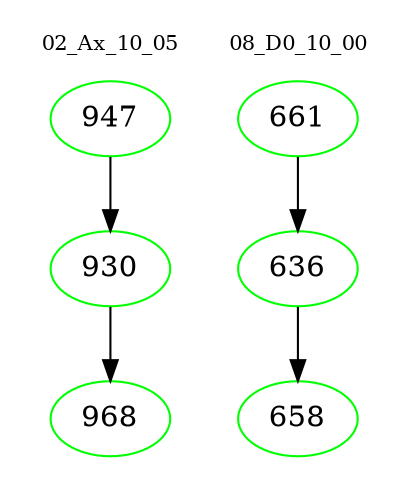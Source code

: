 digraph{
subgraph cluster_0 {
color = white
label = "02_Ax_10_05";
fontsize=10;
T0_947 [label="947", color="green"]
T0_947 -> T0_930 [color="black"]
T0_930 [label="930", color="green"]
T0_930 -> T0_968 [color="black"]
T0_968 [label="968", color="green"]
}
subgraph cluster_1 {
color = white
label = "08_D0_10_00";
fontsize=10;
T1_661 [label="661", color="green"]
T1_661 -> T1_636 [color="black"]
T1_636 [label="636", color="green"]
T1_636 -> T1_658 [color="black"]
T1_658 [label="658", color="green"]
}
}
